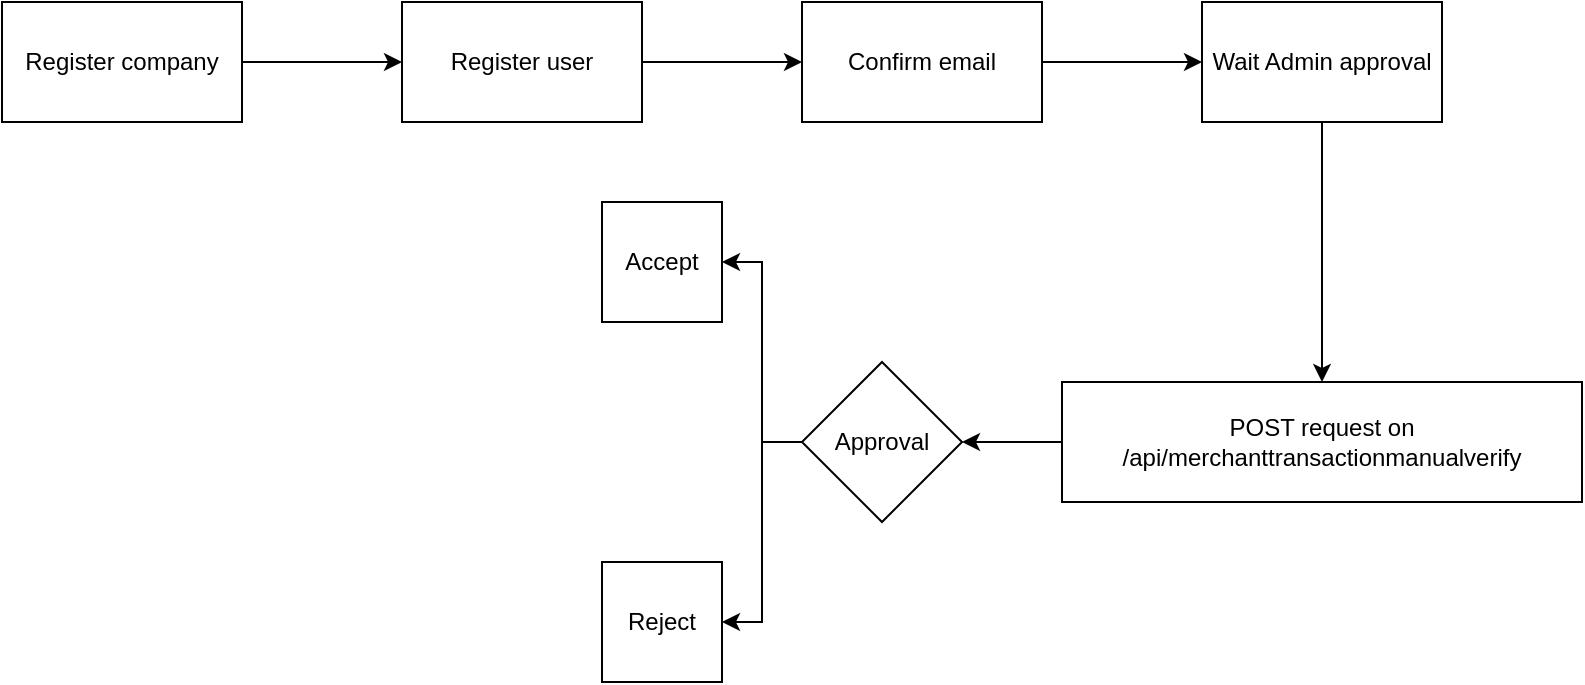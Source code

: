 <mxfile version="21.0.6" type="github">
  <diagram name="Page-1" id="u8mDyyKTgikwHv_P04WH">
    <mxGraphModel dx="842" dy="484" grid="1" gridSize="10" guides="1" tooltips="1" connect="1" arrows="1" fold="1" page="1" pageScale="1" pageWidth="850" pageHeight="1100" math="0" shadow="0">
      <root>
        <mxCell id="0" />
        <mxCell id="1" parent="0" />
        <mxCell id="lZ4HcSVLjm48VASPBQuG-3" value="" style="edgeStyle=orthogonalEdgeStyle;rounded=0;orthogonalLoop=1;jettySize=auto;html=1;" edge="1" parent="1" source="lZ4HcSVLjm48VASPBQuG-1" target="lZ4HcSVLjm48VASPBQuG-2">
          <mxGeometry relative="1" as="geometry" />
        </mxCell>
        <mxCell id="lZ4HcSVLjm48VASPBQuG-1" value="Register company" style="rounded=0;whiteSpace=wrap;html=1;" vertex="1" parent="1">
          <mxGeometry x="40" y="40" width="120" height="60" as="geometry" />
        </mxCell>
        <mxCell id="lZ4HcSVLjm48VASPBQuG-5" value="" style="edgeStyle=orthogonalEdgeStyle;rounded=0;orthogonalLoop=1;jettySize=auto;html=1;" edge="1" parent="1" source="lZ4HcSVLjm48VASPBQuG-2" target="lZ4HcSVLjm48VASPBQuG-4">
          <mxGeometry relative="1" as="geometry" />
        </mxCell>
        <mxCell id="lZ4HcSVLjm48VASPBQuG-2" value="Register user" style="whiteSpace=wrap;html=1;rounded=0;" vertex="1" parent="1">
          <mxGeometry x="240" y="40" width="120" height="60" as="geometry" />
        </mxCell>
        <mxCell id="lZ4HcSVLjm48VASPBQuG-7" value="" style="edgeStyle=orthogonalEdgeStyle;rounded=0;orthogonalLoop=1;jettySize=auto;html=1;" edge="1" parent="1" source="lZ4HcSVLjm48VASPBQuG-4" target="lZ4HcSVLjm48VASPBQuG-6">
          <mxGeometry relative="1" as="geometry" />
        </mxCell>
        <mxCell id="lZ4HcSVLjm48VASPBQuG-4" value="Confirm email " style="whiteSpace=wrap;html=1;rounded=0;" vertex="1" parent="1">
          <mxGeometry x="440" y="40" width="120" height="60" as="geometry" />
        </mxCell>
        <mxCell id="lZ4HcSVLjm48VASPBQuG-9" value="" style="edgeStyle=orthogonalEdgeStyle;rounded=0;orthogonalLoop=1;jettySize=auto;html=1;" edge="1" parent="1" source="lZ4HcSVLjm48VASPBQuG-6" target="lZ4HcSVLjm48VASPBQuG-8">
          <mxGeometry relative="1" as="geometry" />
        </mxCell>
        <mxCell id="lZ4HcSVLjm48VASPBQuG-6" value="Wait Admin approval" style="whiteSpace=wrap;html=1;rounded=0;" vertex="1" parent="1">
          <mxGeometry x="640" y="40" width="120" height="60" as="geometry" />
        </mxCell>
        <mxCell id="lZ4HcSVLjm48VASPBQuG-11" style="edgeStyle=orthogonalEdgeStyle;rounded=0;orthogonalLoop=1;jettySize=auto;html=1;exitX=0;exitY=0.5;exitDx=0;exitDy=0;entryX=1;entryY=0.5;entryDx=0;entryDy=0;" edge="1" parent="1" source="lZ4HcSVLjm48VASPBQuG-8" target="lZ4HcSVLjm48VASPBQuG-10">
          <mxGeometry relative="1" as="geometry" />
        </mxCell>
        <mxCell id="lZ4HcSVLjm48VASPBQuG-8" value="POST request on&lt;br&gt;/api/merchanttransactionmanualverify" style="whiteSpace=wrap;html=1;rounded=0;" vertex="1" parent="1">
          <mxGeometry x="570" y="230" width="260" height="60" as="geometry" />
        </mxCell>
        <mxCell id="lZ4HcSVLjm48VASPBQuG-14" style="edgeStyle=orthogonalEdgeStyle;rounded=0;orthogonalLoop=1;jettySize=auto;html=1;entryX=1;entryY=0.5;entryDx=0;entryDy=0;" edge="1" parent="1" source="lZ4HcSVLjm48VASPBQuG-10" target="lZ4HcSVLjm48VASPBQuG-13">
          <mxGeometry relative="1" as="geometry" />
        </mxCell>
        <mxCell id="lZ4HcSVLjm48VASPBQuG-16" style="edgeStyle=orthogonalEdgeStyle;rounded=0;orthogonalLoop=1;jettySize=auto;html=1;exitX=0;exitY=0.5;exitDx=0;exitDy=0;entryX=1;entryY=0.5;entryDx=0;entryDy=0;" edge="1" parent="1" source="lZ4HcSVLjm48VASPBQuG-10" target="lZ4HcSVLjm48VASPBQuG-15">
          <mxGeometry relative="1" as="geometry" />
        </mxCell>
        <mxCell id="lZ4HcSVLjm48VASPBQuG-10" value="Approval" style="rhombus;whiteSpace=wrap;html=1;" vertex="1" parent="1">
          <mxGeometry x="440" y="220" width="80" height="80" as="geometry" />
        </mxCell>
        <mxCell id="lZ4HcSVLjm48VASPBQuG-13" value="Accept" style="rounded=0;whiteSpace=wrap;html=1;" vertex="1" parent="1">
          <mxGeometry x="340" y="140" width="60" height="60" as="geometry" />
        </mxCell>
        <mxCell id="lZ4HcSVLjm48VASPBQuG-15" value="Reject" style="rounded=0;whiteSpace=wrap;html=1;" vertex="1" parent="1">
          <mxGeometry x="340" y="320" width="60" height="60" as="geometry" />
        </mxCell>
      </root>
    </mxGraphModel>
  </diagram>
</mxfile>
